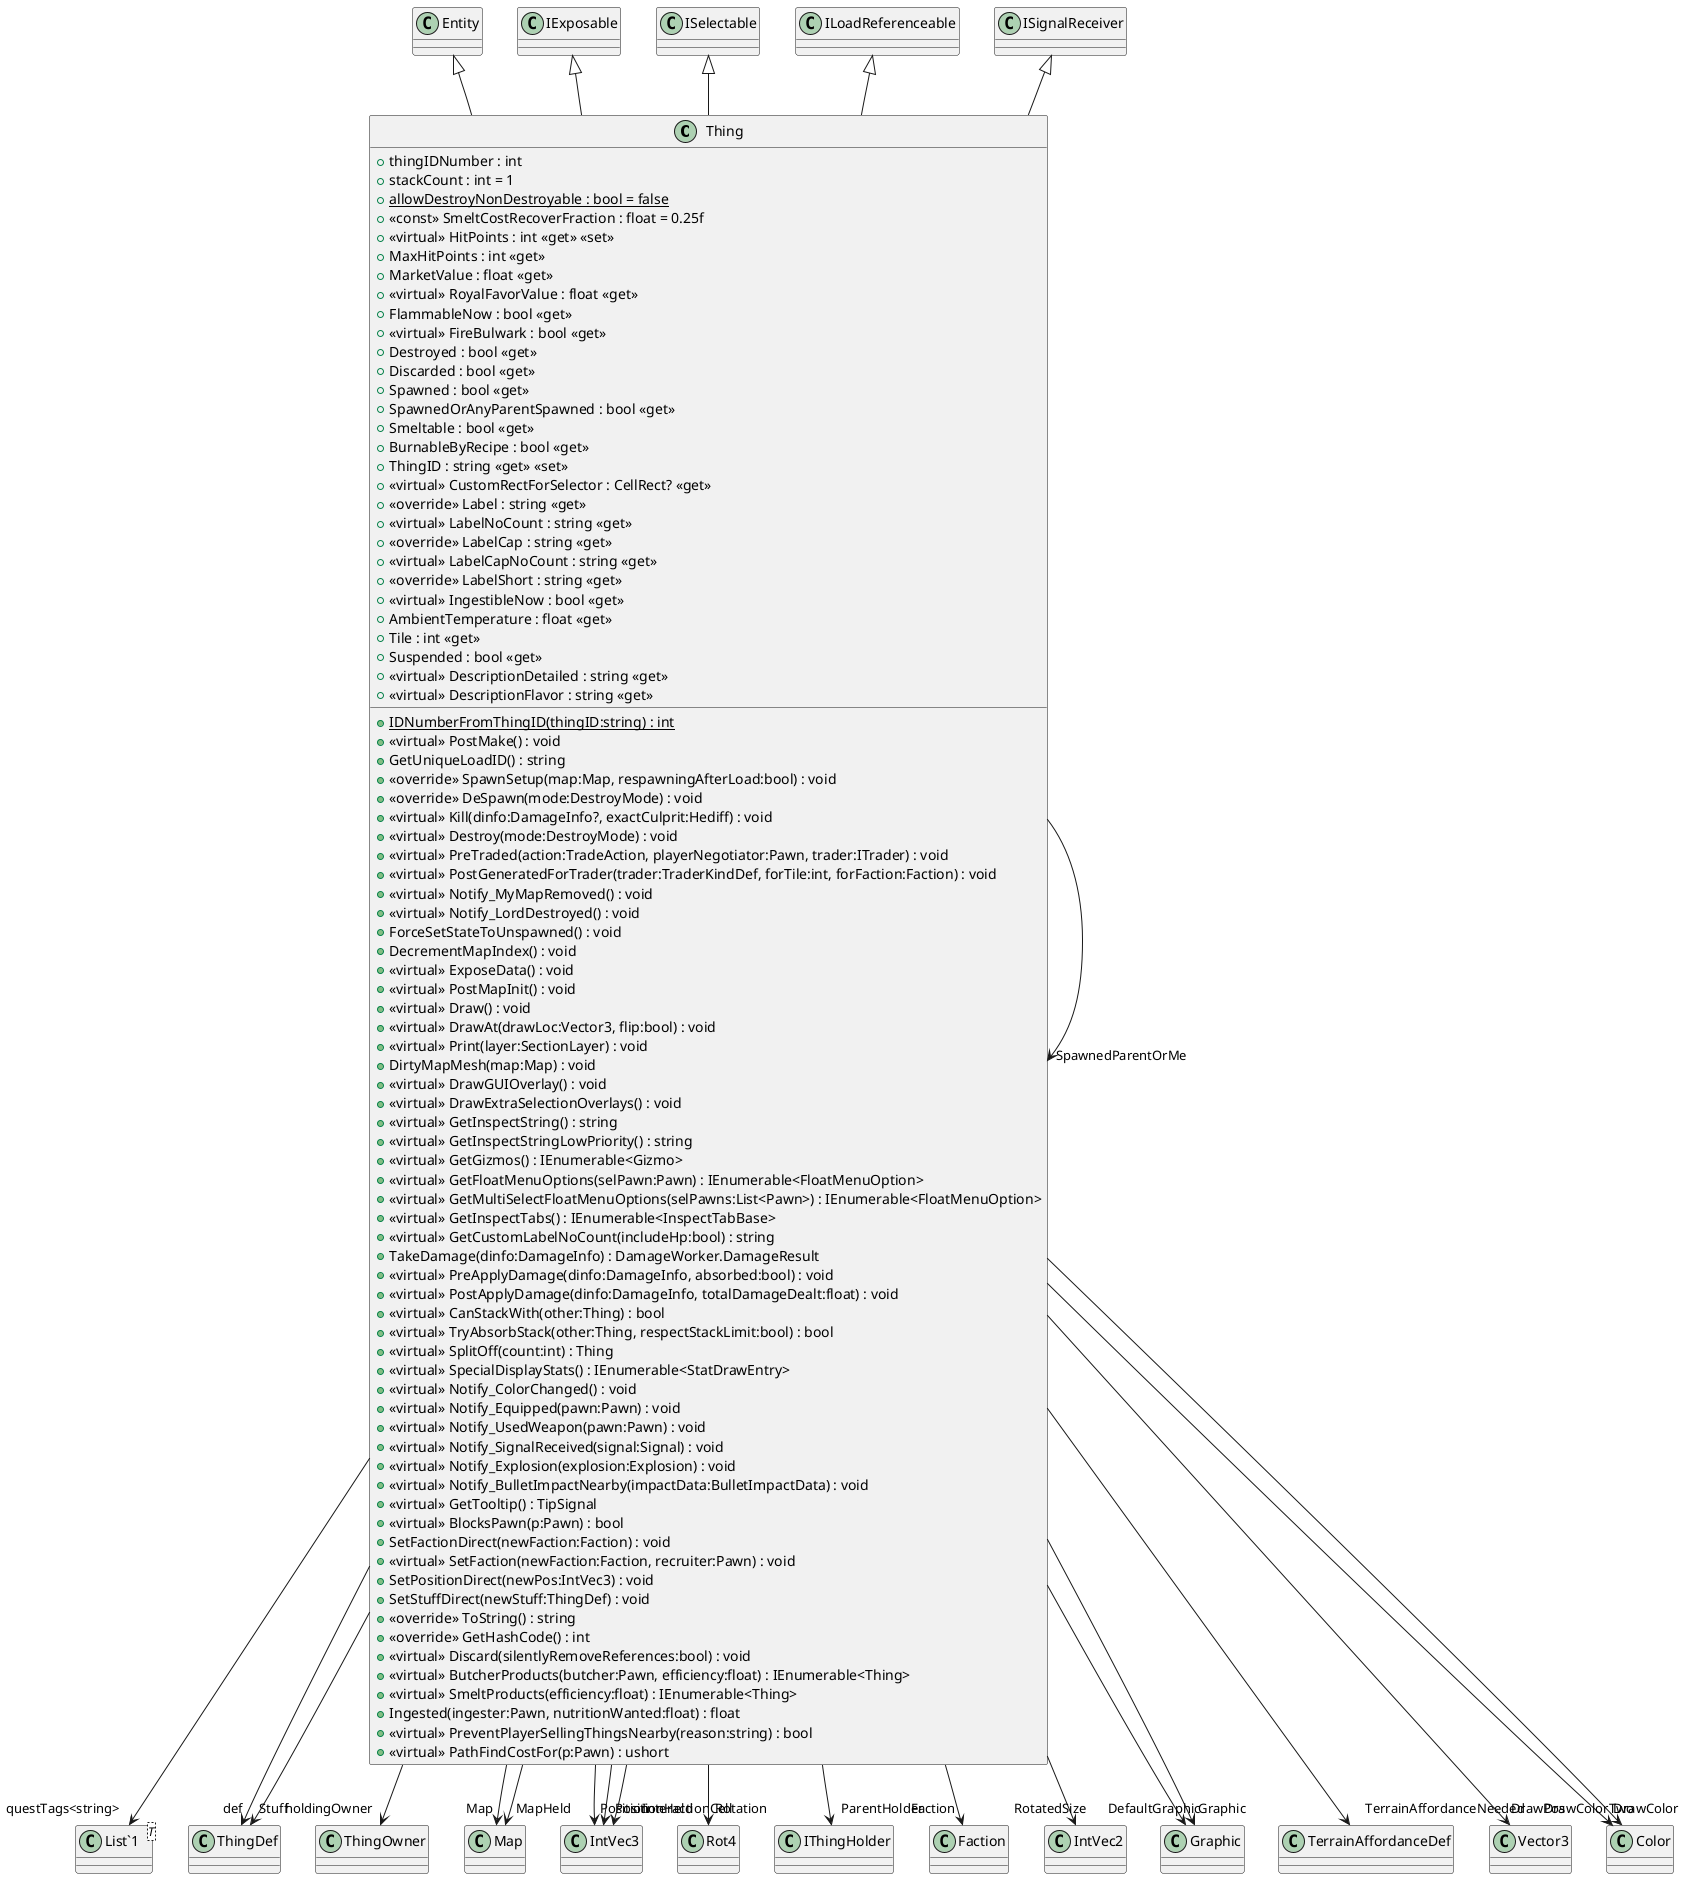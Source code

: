 @startuml
class Thing {
    + thingIDNumber : int
    + stackCount : int = 1
    + {static} allowDestroyNonDestroyable : bool = false
    + <<const>> SmeltCostRecoverFraction : float = 0.25f
    + <<virtual>> HitPoints : int <<get>> <<set>>
    + MaxHitPoints : int <<get>>
    + MarketValue : float <<get>>
    + <<virtual>> RoyalFavorValue : float <<get>>
    + FlammableNow : bool <<get>>
    + <<virtual>> FireBulwark : bool <<get>>
    + Destroyed : bool <<get>>
    + Discarded : bool <<get>>
    + Spawned : bool <<get>>
    + SpawnedOrAnyParentSpawned : bool <<get>>
    + Smeltable : bool <<get>>
    + BurnableByRecipe : bool <<get>>
    + ThingID : string <<get>> <<set>>
    + <<virtual>> CustomRectForSelector : CellRect? <<get>>
    + <<override>> Label : string <<get>>
    + <<virtual>> LabelNoCount : string <<get>>
    + <<override>> LabelCap : string <<get>>
    + <<virtual>> LabelCapNoCount : string <<get>>
    + <<override>> LabelShort : string <<get>>
    + <<virtual>> IngestibleNow : bool <<get>>
    + AmbientTemperature : float <<get>>
    + Tile : int <<get>>
    + Suspended : bool <<get>>
    + <<virtual>> DescriptionDetailed : string <<get>>
    + <<virtual>> DescriptionFlavor : string <<get>>
    + {static} IDNumberFromThingID(thingID:string) : int
    + <<virtual>> PostMake() : void
    + GetUniqueLoadID() : string
    + <<override>> SpawnSetup(map:Map, respawningAfterLoad:bool) : void
    + <<override>> DeSpawn(mode:DestroyMode) : void
    + <<virtual>> Kill(dinfo:DamageInfo?, exactCulprit:Hediff) : void
    + <<virtual>> Destroy(mode:DestroyMode) : void
    + <<virtual>> PreTraded(action:TradeAction, playerNegotiator:Pawn, trader:ITrader) : void
    + <<virtual>> PostGeneratedForTrader(trader:TraderKindDef, forTile:int, forFaction:Faction) : void
    + <<virtual>> Notify_MyMapRemoved() : void
    + <<virtual>> Notify_LordDestroyed() : void
    + ForceSetStateToUnspawned() : void
    + DecrementMapIndex() : void
    + <<virtual>> ExposeData() : void
    + <<virtual>> PostMapInit() : void
    + <<virtual>> Draw() : void
    + <<virtual>> DrawAt(drawLoc:Vector3, flip:bool) : void
    + <<virtual>> Print(layer:SectionLayer) : void
    + DirtyMapMesh(map:Map) : void
    + <<virtual>> DrawGUIOverlay() : void
    + <<virtual>> DrawExtraSelectionOverlays() : void
    + <<virtual>> GetInspectString() : string
    + <<virtual>> GetInspectStringLowPriority() : string
    + <<virtual>> GetGizmos() : IEnumerable<Gizmo>
    + <<virtual>> GetFloatMenuOptions(selPawn:Pawn) : IEnumerable<FloatMenuOption>
    + <<virtual>> GetMultiSelectFloatMenuOptions(selPawns:List<Pawn>) : IEnumerable<FloatMenuOption>
    + <<virtual>> GetInspectTabs() : IEnumerable<InspectTabBase>
    + <<virtual>> GetCustomLabelNoCount(includeHp:bool) : string
    + TakeDamage(dinfo:DamageInfo) : DamageWorker.DamageResult
    + <<virtual>> PreApplyDamage(dinfo:DamageInfo, absorbed:bool) : void
    + <<virtual>> PostApplyDamage(dinfo:DamageInfo, totalDamageDealt:float) : void
    + <<virtual>> CanStackWith(other:Thing) : bool
    + <<virtual>> TryAbsorbStack(other:Thing, respectStackLimit:bool) : bool
    + <<virtual>> SplitOff(count:int) : Thing
    + <<virtual>> SpecialDisplayStats() : IEnumerable<StatDrawEntry>
    + <<virtual>> Notify_ColorChanged() : void
    + <<virtual>> Notify_Equipped(pawn:Pawn) : void
    + <<virtual>> Notify_UsedWeapon(pawn:Pawn) : void
    + <<virtual>> Notify_SignalReceived(signal:Signal) : void
    + <<virtual>> Notify_Explosion(explosion:Explosion) : void
    + <<virtual>> Notify_BulletImpactNearby(impactData:BulletImpactData) : void
    + <<virtual>> GetTooltip() : TipSignal
    + <<virtual>> BlocksPawn(p:Pawn) : bool
    + SetFactionDirect(newFaction:Faction) : void
    + <<virtual>> SetFaction(newFaction:Faction, recruiter:Pawn) : void
    + SetPositionDirect(newPos:IntVec3) : void
    + SetStuffDirect(newStuff:ThingDef) : void
    + <<override>> ToString() : string
    + <<override>> GetHashCode() : int
    + <<virtual>> Discard(silentlyRemoveReferences:bool) : void
    + <<virtual>> ButcherProducts(butcher:Pawn, efficiency:float) : IEnumerable<Thing>
    + <<virtual>> SmeltProducts(efficiency:float) : IEnumerable<Thing>
    + Ingested(ingester:Pawn, nutritionWanted:float) : float
    + <<virtual>> PreventPlayerSellingThingsNearby(reason:string) : bool
    + <<virtual>> PathFindCostFor(p:Pawn) : ushort
}
class "List`1"<T> {
}
Entity <|-- Thing
IExposable <|-- Thing
ISelectable <|-- Thing
ILoadReferenceable <|-- Thing
ISignalReceiver <|-- Thing
Thing --> "def" ThingDef
Thing --> "holdingOwner" ThingOwner
Thing --> "questTags<string>" "List`1"
Thing --> "SpawnedParentOrMe" Thing
Thing --> "Map" Map
Thing --> "MapHeld" Map
Thing --> "Position" IntVec3
Thing --> "PositionHeld" IntVec3
Thing --> "Rotation" Rot4
Thing --> "ParentHolder" IThingHolder
Thing --> "Faction" Faction
Thing --> "RotatedSize" IntVec2
Thing --> "Stuff" ThingDef
Thing --> "DefaultGraphic" Graphic
Thing --> "Graphic" Graphic
Thing --> "InteractionCell" IntVec3
Thing --> "TerrainAffordanceNeeded" TerrainAffordanceDef
Thing --> "DrawPos" Vector3
Thing --> "DrawColor" Color
Thing --> "DrawColorTwo" Color
@enduml
